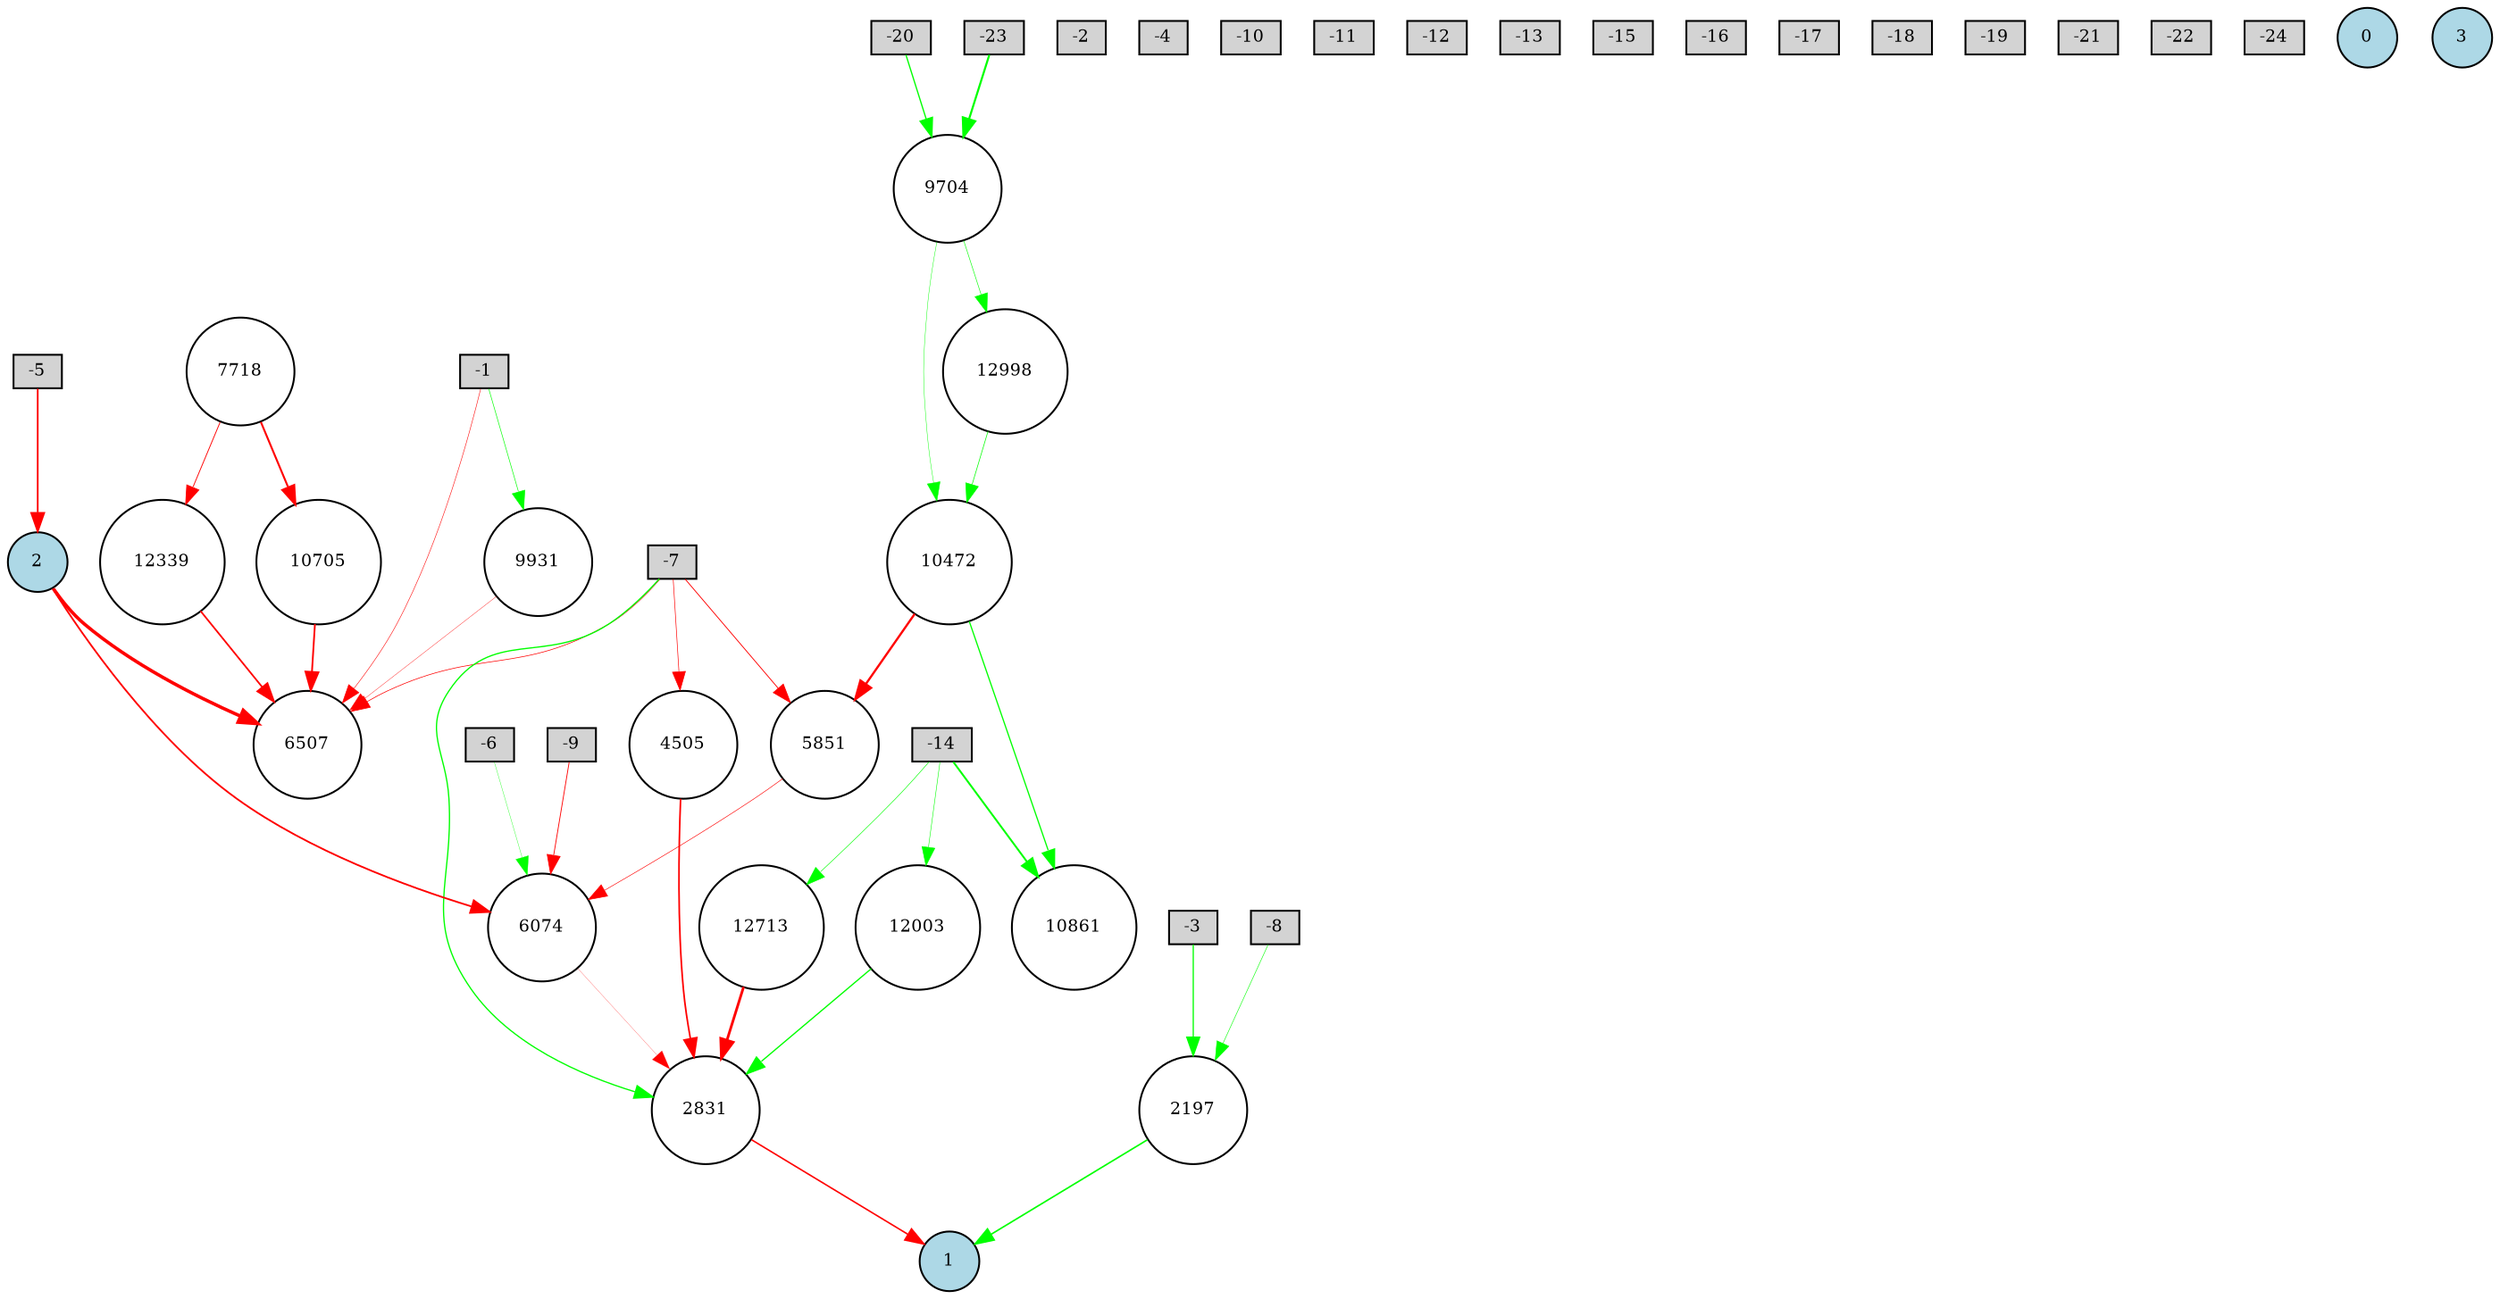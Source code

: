 digraph {
	node [fontsize=9 height=0.2 shape=circle width=0.2]
	-1 [fillcolor=lightgray shape=box style=filled]
	-2 [fillcolor=lightgray shape=box style=filled]
	-3 [fillcolor=lightgray shape=box style=filled]
	-4 [fillcolor=lightgray shape=box style=filled]
	-5 [fillcolor=lightgray shape=box style=filled]
	-6 [fillcolor=lightgray shape=box style=filled]
	-7 [fillcolor=lightgray shape=box style=filled]
	-8 [fillcolor=lightgray shape=box style=filled]
	-9 [fillcolor=lightgray shape=box style=filled]
	-10 [fillcolor=lightgray shape=box style=filled]
	-11 [fillcolor=lightgray shape=box style=filled]
	-12 [fillcolor=lightgray shape=box style=filled]
	-13 [fillcolor=lightgray shape=box style=filled]
	-14 [fillcolor=lightgray shape=box style=filled]
	-15 [fillcolor=lightgray shape=box style=filled]
	-16 [fillcolor=lightgray shape=box style=filled]
	-17 [fillcolor=lightgray shape=box style=filled]
	-18 [fillcolor=lightgray shape=box style=filled]
	-19 [fillcolor=lightgray shape=box style=filled]
	-20 [fillcolor=lightgray shape=box style=filled]
	-21 [fillcolor=lightgray shape=box style=filled]
	-22 [fillcolor=lightgray shape=box style=filled]
	-23 [fillcolor=lightgray shape=box style=filled]
	-24 [fillcolor=lightgray shape=box style=filled]
	0 [fillcolor=lightblue style=filled]
	1 [fillcolor=lightblue style=filled]
	2 [fillcolor=lightblue style=filled]
	3 [fillcolor=lightblue style=filled]
	12003 [fillcolor=white style=filled]
	12998 [fillcolor=white style=filled]
	7718 [fillcolor=white style=filled]
	9704 [fillcolor=white style=filled]
	12713 [fillcolor=white style=filled]
	10472 [fillcolor=white style=filled]
	9931 [fillcolor=white style=filled]
	6507 [fillcolor=white style=filled]
	10861 [fillcolor=white style=filled]
	2831 [fillcolor=white style=filled]
	10705 [fillcolor=white style=filled]
	12339 [fillcolor=white style=filled]
	2197 [fillcolor=white style=filled]
	4505 [fillcolor=white style=filled]
	6074 [fillcolor=white style=filled]
	5851 [fillcolor=white style=filled]
	-14 -> 10861 [color=green penwidth=0.9989884071591005 style=solid]
	-7 -> 6507 [color=red penwidth=0.3518176822062956 style=solid]
	10472 -> 10861 [color=green penwidth=0.652983302483617 style=solid]
	-23 -> 9704 [color=green penwidth=1.0895986546786522 style=solid]
	10705 -> 6507 [color=red penwidth=0.9435002322607774 style=solid]
	2 -> 6507 [color=red penwidth=1.8058878546190826 style=solid]
	-7 -> 4505 [color=red penwidth=0.3277636150944743 style=solid]
	2831 -> 1 [color=red penwidth=0.8098107871732538 style=solid]
	-1 -> 9931 [color=green penwidth=0.3201833555983605 style=solid]
	7718 -> 10705 [color=red penwidth=1.0276521291457923 style=solid]
	-7 -> 2831 [color=green penwidth=0.6751194546259224 style=solid]
	10472 -> 5851 [color=red penwidth=1.1692259839930923 style=solid]
	7718 -> 12339 [color=red penwidth=0.44569773081908337 style=solid]
	5851 -> 6074 [color=red penwidth=0.299495846617152 style=solid]
	-14 -> 12003 [color=green penwidth=0.2774138604847064 style=solid]
	9931 -> 6507 [color=red penwidth=0.18088827461265417 style=solid]
	2197 -> 1 [color=green penwidth=0.8275385352121983 style=solid]
	-6 -> 6074 [color=green penwidth=0.1759037782466934 style=solid]
	-3 -> 2197 [color=green penwidth=0.655097505980733 style=solid]
	12339 -> 6507 [color=red penwidth=0.9023881696037879 style=solid]
	-1 -> 6507 [color=red penwidth=0.27145765108317227 style=solid]
	-7 -> 5851 [color=red penwidth=0.44853408118304694 style=solid]
	-14 -> 12713 [color=green penwidth=0.30541457078209977 style=solid]
	4505 -> 2831 [color=red penwidth=0.8866488765017261 style=solid]
	6074 -> 2831 [color=red penwidth=0.11289639689940582 style=solid]
	12998 -> 10472 [color=green penwidth=0.35041354833833327 style=solid]
	12713 -> 2831 [color=red penwidth=1.415584893794952 style=solid]
	-9 -> 6074 [color=red penwidth=0.43260091455963523 style=solid]
	9704 -> 12998 [color=green penwidth=0.30000000000000004 style=solid]
	-8 -> 2197 [color=green penwidth=0.2829319209790283 style=solid]
	12003 -> 2831 [color=green penwidth=0.6825838185347087 style=solid]
	9704 -> 10472 [color=green penwidth=0.22035811618391582 style=solid]
	-5 -> 2 [color=red penwidth=0.9119597543393922 style=solid]
	2 -> 6074 [color=red penwidth=0.9301843440009818 style=solid]
	-20 -> 9704 [color=green penwidth=0.6716790702364742 style=solid]
}
